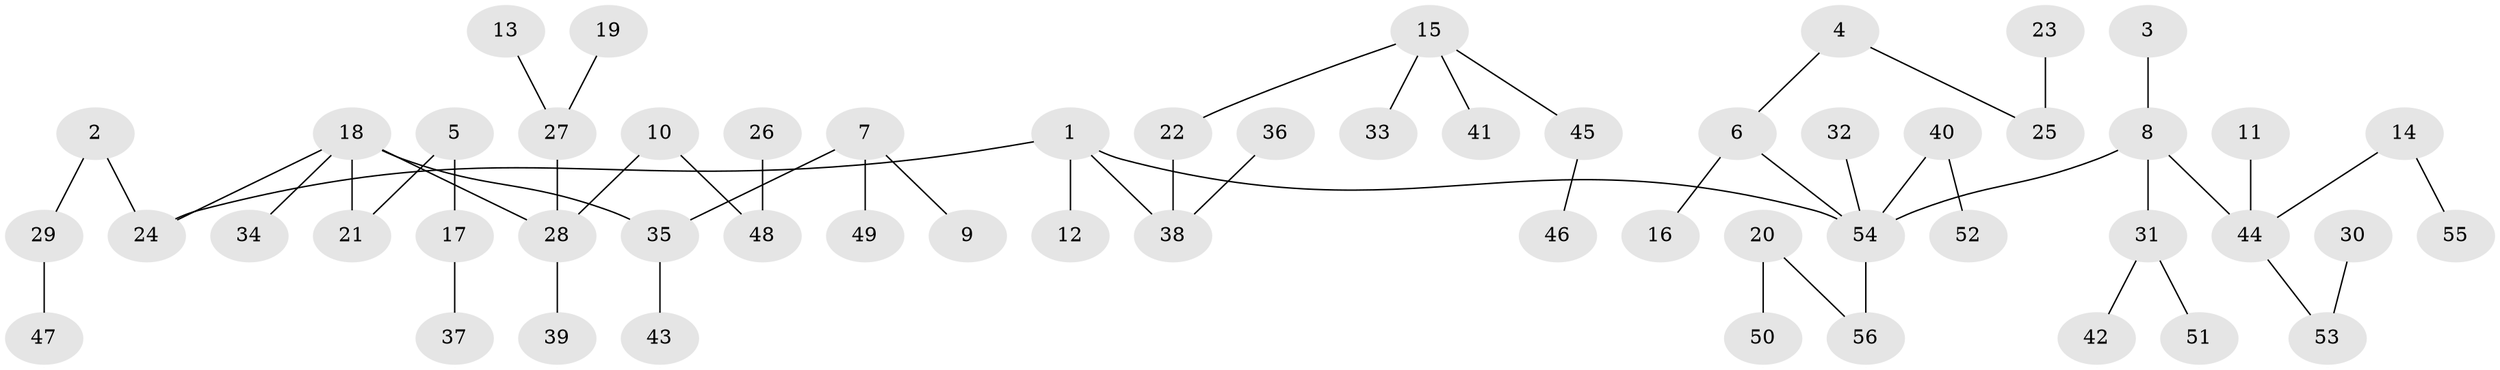 // original degree distribution, {8: 0.009009009009009009, 4: 0.06306306306306306, 5: 0.036036036036036036, 7: 0.009009009009009009, 1: 0.5495495495495496, 2: 0.16216216216216217, 3: 0.16216216216216217, 6: 0.009009009009009009}
// Generated by graph-tools (version 1.1) at 2025/02/03/09/25 03:02:31]
// undirected, 56 vertices, 55 edges
graph export_dot {
graph [start="1"]
  node [color=gray90,style=filled];
  1;
  2;
  3;
  4;
  5;
  6;
  7;
  8;
  9;
  10;
  11;
  12;
  13;
  14;
  15;
  16;
  17;
  18;
  19;
  20;
  21;
  22;
  23;
  24;
  25;
  26;
  27;
  28;
  29;
  30;
  31;
  32;
  33;
  34;
  35;
  36;
  37;
  38;
  39;
  40;
  41;
  42;
  43;
  44;
  45;
  46;
  47;
  48;
  49;
  50;
  51;
  52;
  53;
  54;
  55;
  56;
  1 -- 12 [weight=1.0];
  1 -- 24 [weight=1.0];
  1 -- 38 [weight=1.0];
  1 -- 54 [weight=1.0];
  2 -- 24 [weight=1.0];
  2 -- 29 [weight=1.0];
  3 -- 8 [weight=1.0];
  4 -- 6 [weight=1.0];
  4 -- 25 [weight=1.0];
  5 -- 17 [weight=1.0];
  5 -- 21 [weight=1.0];
  6 -- 16 [weight=1.0];
  6 -- 54 [weight=1.0];
  7 -- 9 [weight=1.0];
  7 -- 35 [weight=1.0];
  7 -- 49 [weight=1.0];
  8 -- 31 [weight=1.0];
  8 -- 44 [weight=1.0];
  8 -- 54 [weight=1.0];
  10 -- 28 [weight=1.0];
  10 -- 48 [weight=1.0];
  11 -- 44 [weight=1.0];
  13 -- 27 [weight=1.0];
  14 -- 44 [weight=1.0];
  14 -- 55 [weight=1.0];
  15 -- 22 [weight=1.0];
  15 -- 33 [weight=1.0];
  15 -- 41 [weight=1.0];
  15 -- 45 [weight=1.0];
  17 -- 37 [weight=1.0];
  18 -- 21 [weight=1.0];
  18 -- 24 [weight=1.0];
  18 -- 28 [weight=1.0];
  18 -- 34 [weight=1.0];
  18 -- 35 [weight=1.0];
  19 -- 27 [weight=1.0];
  20 -- 50 [weight=1.0];
  20 -- 56 [weight=1.0];
  22 -- 38 [weight=1.0];
  23 -- 25 [weight=1.0];
  26 -- 48 [weight=1.0];
  27 -- 28 [weight=1.0];
  28 -- 39 [weight=1.0];
  29 -- 47 [weight=1.0];
  30 -- 53 [weight=1.0];
  31 -- 42 [weight=1.0];
  31 -- 51 [weight=1.0];
  32 -- 54 [weight=1.0];
  35 -- 43 [weight=1.0];
  36 -- 38 [weight=1.0];
  40 -- 52 [weight=1.0];
  40 -- 54 [weight=1.0];
  44 -- 53 [weight=1.0];
  45 -- 46 [weight=1.0];
  54 -- 56 [weight=1.0];
}
